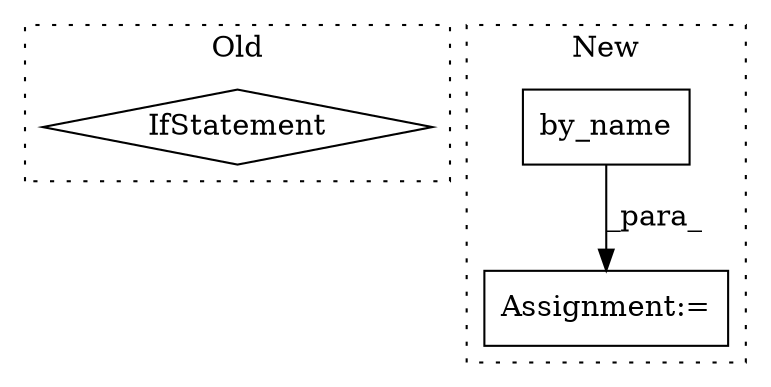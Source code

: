 digraph G {
subgraph cluster0 {
1 [label="IfStatement" a="25" s="6685,6710" l="4,2" shape="diamond"];
label = "Old";
style="dotted";
}
subgraph cluster1 {
2 [label="by_name" a="32" s="3315,3340" l="8,1" shape="box"];
3 [label="Assignment:=" a="7" s="6778" l="1" shape="box"];
label = "New";
style="dotted";
}
2 -> 3 [label="_para_"];
}